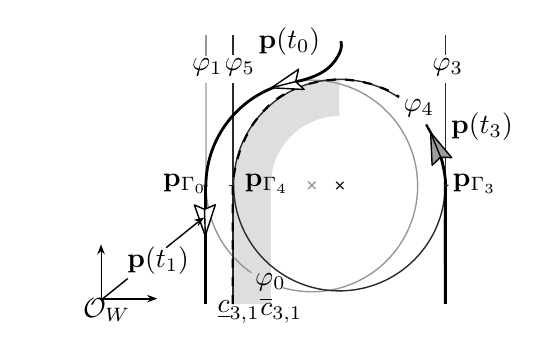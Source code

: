 
\definecolor{c989898}{RGB}{152,152,152}
\definecolor{cDEDEDE}{RGB}{222,222,222}
\definecolor{c2B2B2B}{RGB}{43,43,43}
\definecolor{cFFFFFF}{RGB}{255,255,255}
\definecolor{c9B9B9B}{RGB}{155,155,155}


\def \globalscale {.770000}
\begin{tikzpicture}[y=0.80pt, x=0.80pt, yscale=-\globalscale, xscale=\globalscale, inner sep=0pt, outer sep=0pt]
\path[draw=c989898,line join=round,line width=0.512pt] (72.662,91.192) -- (70.02,91.189);



  \path[fill=cDEDEDE,line join=round,even odd rule,line width=0.160pt] (110.191,90.949) -- (88.283,90.949) .. controls (88.283,56.681) and (116.063,28.901) .. (150.331,28.901) -- (150.331,50.59) .. controls (128.152,50.729) and (110.212,68.742) .. (110.191,90.949) -- cycle;



  \path[fill=cDEDEDE,line join=round,even odd rule,line width=0.160pt] (87.756,160.86) -- (110.182,160.86) -- (110.182,90.721) -- (87.756,90.721) -- (87.756,160.86) -- cycle;



  \path[draw=c989898,line join=round,line width=0.512pt] (98.889,142.62) .. controls (82.754,131.416) and (72.19,112.751) .. (72.19,91.62) .. controls (72.19,57.351) and (99.97,29.571) .. (134.239,29.571) .. controls (168.507,29.571) and (196.287,57.351) .. (196.287,91.62) .. controls (196.287,125.888) and (168.507,153.668) .. (134.239,153.668) .. controls (128.359,153.668) and (122.67,152.85) .. (117.279,151.322);



  \path[cm={{1.0,0.0,0.0,1.0,(216.0,65.0)}}] (0.0,0.0) node[above right] () {$\mathbf{p}(t_3)$};



  \path[cm={{1.0,0.0,0.0,1.0,(101.0,153.0)}}] (0.0,0.0) node[above right] () {$\varphi_0$};



  \path[draw=c2B2B2B,line join=round,line width=0.512pt] (201.292,55.636) .. controls (208.312,65.691) and (212.429,77.922) .. (212.429,91.115) .. controls (212.429,125.383) and (184.649,153.163) .. (150.381,153.163) .. controls (116.113,153.163) and (88.333,125.383) .. (88.333,91.115) .. controls (88.333,56.846) and (116.113,29.067) .. (150.381,29.067) .. controls (163.301,29.067) and (175.298,33.015) .. (185.233,39.772);



  \path[draw=c2B2B2B,line join=round,line width=0.512pt] (87.965,3.038) -- (87.965,15.043);



  \path[draw=c2B2B2B,line join=round,line width=0.512pt] (87.965,31.31) -- (87.965,160.649);



  \path[draw=c2B2B2B,line join=round,line width=0.512pt] (212.515,3.057) -- (212.515,15.043);



  \path[draw=c2B2B2B,line join=round,line width=0.512pt] (212.515,31.293) -- (212.515,160.668);



  \path[draw=c2B2B2B,line join=round,line width=0.512pt] (152.788,93.46) -- (148.507,89.179);



  \path[draw=c2B2B2B,line join=round,line width=0.512pt] (148.51,93.457) -- (152.791,89.177);



  \path[fill=black,line join=round,line width=0.256pt] (87.192,150.248) -- (87.192,144.915) -- (88.472,144.915) -- (88.472,150.248) -- (87.192,150.248) -- cycle(87.192,139.582) -- (87.192,134.248) -- (88.472,134.248) -- (88.472,139.582) -- (87.192,139.582) -- cycle(87.192,128.915) -- (87.192,123.582) -- (88.472,123.582) -- (88.472,128.915) -- (87.192,128.915) -- cycle(87.192,118.248) -- (87.192,112.915) -- (88.472,112.915) -- (88.472,118.248) -- (87.192,118.248) -- cycle(87.192,107.582) -- (87.192,102.248) -- (88.472,102.248) -- (88.472,107.582) -- (87.192,107.582) -- cycle(87.192,96.915) -- (87.192,91.582) -- (88.472,91.582) -- (88.472,96.915) -- (87.192,96.915) -- cycle(87.711,86.208) -- (87.81,85.46) -- (88.51,81.539) -- (88.659,80.901) -- (89.913,81.157) -- (89.764,81.795) -- (89.075,85.653) -- (88.984,86.347) -- (87.711,86.208) -- cycle(89.956,75.692) -- (91.151,71.702) -- (91.58,70.57) -- (92.793,70.978) -- (92.365,72.11) -- (91.194,76.019) -- (89.956,75.692) -- cycle(93.535,65.557) -- (95.828,60.742) -- (97.007,61.242) -- (94.713,66.057) -- (93.535,65.557) -- cycle(98.562,56.099) -- (99.476,54.575) -- (101.664,51.689) -- (102.726,52.403) -- (100.538,55.288) -- (99.692,56.701) -- (98.562,56.099) -- cycle(105.113,47.537) -- (108.833,43.715) -- (109.806,44.547) -- (106.086,48.369) -- (105.113,47.537) -- cycle(113.09,40.367) -- (115.059,38.828) -- (117.598,37.378) -- (118.313,38.44) -- (115.774,39.89) -- (113.947,41.318) -- (113.09,40.367) -- cycle(122.315,34.696) -- (127.285,32.761) -- (127.837,33.916) -- (122.867,35.85) -- (122.315,34.696) -- cycle(132.424,31.054) -- (137.621,29.857) -- (137.998,31.081) -- (132.8,32.278) -- (132.424,31.054) -- cycle(142.968,29.026) -- (148.279,28.546) -- (148.48,29.81) -- (143.169,30.29) -- (142.968,29.026) -- cycle(153.715,28.555) -- (159.02,29.103) -- (158.968,30.382) -- (153.663,29.834) -- (153.715,28.555) -- cycle(164.344,30.029) -- (169.528,31.282) -- (169.312,32.544) -- (164.128,31.291) -- (164.344,30.029) -- cycle(174.623,33.108) -- (178.856,34.792) -- (179.609,35.226) -- (179.05,36.378) -- (178.297,35.944) -- (174.235,34.328) -- (174.623,33.108) -- cycle(184.231,37.887) -- (185.818,38.801) -- (185.102,39.862) -- (183.672,39.039) -- (184.231,37.887) -- cycle(87.192,160.915) -- (87.192,155.582) -- (88.472,155.582) -- (88.472,160.915) -- (87.192,160.915) -- cycle;



  \path[fill=black,line join=round,line width=0.256pt] (206.957,64.772) -- (208.839,69.762) -- (207.672,70.287) -- (205.79,65.296) -- (206.957,64.772) -- cycle(201.856,55.295) -- (204.401,59.982) -- (203.328,60.679) -- (200.783,55.992) -- (201.856,55.295) -- cycle;



  \path[draw=black,line join=round,line width=1.024pt] (209.514,73.363) .. controls (212.2,82.021) and (212.562,88.473) .. (212.562,88.473) -- (212.524,137.023);



  \path[cm={{1.0,0.0,0.0,1.0,(205.0,27.0)}}] (0.0,0.0) node[above right] () {$\varphi_3$};



  \path[cm={{1.0,0.0,0.0,1.0,(188.0,51.0)}}] (0.0,0.0) node[above right] () {$\varphi_4$};



  \path[draw=c989898,line join=round,line width=0.512pt] (136.326,93.339) -- (132.043,89.058);



  \path[draw=c989898,line join=round,line width=0.512pt] (132.046,93.336) -- (136.328,89.057);



  \path[draw=c989898,line join=round,line width=0.512pt] (72.153,2.863) -- (72.153,15.103);



  \path[draw=c989898,line join=round,line width=0.512pt] (72.153,31.316) -- (72.152,160.474);



  \path[draw=black,line join=round,line width=1.024pt] (72.05,91.773) .. controls (72.05,60.944) and (94.533,35.367) .. (123.996,30.543);



  \path[draw=black,line join=round,line width=1.024pt] (72.092,91.47) -- (72.146,92.053);



  \path[draw=black,line join=round,line width=1.024pt] (151.316,6.684) .. controls (152.17,10.524) and (150.826,13.139) .. (149.543,15.444) .. controls (145.299,23.072) and (137.825,28.113) .. (122.428,30.962);



  \path[draw=black,line join=round,line width=1.024pt] (72.084,160.94) -- (72.084,91.454);



  \path[cm={{1.0,0.0,0.0,1.0,(83.0,27.0)}}] (0.0,0.0) node[above right] () {$\varphi_5$};



  \path[draw=black,fill=cFFFFFF,line join=round,line width=0.512pt] (110.535,34.024) -- (129.746,35.022) -- (124.712,30.439) -- (126.424,23.179) -- (110.535,34.024) -- cycle;



  \path[draw=black,line join=round,line width=0.512pt] (110.959,33.907) -- (124.585,30.438);



  \path[draw=black,line join=round,line width=1.024pt] (212.533,160.847) -- (212.534,111.279);



  \path[draw=black,fill=c9B9B9B,line join=round,line width=0.512pt] (203.899,60.251) -- (204.79,79.468) -- (209.755,74.722) -- (216.25,75.0) -- (203.899,60.251) -- cycle;



  \path[draw=black,line join=round,line width=0.512pt] (204.2,61.067) -- (209.748,74.624);



  \path[draw=black,line join=round,line width=0.512pt] (10.694,128.483) -- (10.694,158.082);



  \path[draw=black,line join=round,line width=0.512pt] (40.091,157.843) -- (10.492,157.843);



  \path[cm={{1.0,0.0,0.0,1.0,(0.0,171.0)}}] (0.0,0.0) node[above right] () {$\mathcal{O}_W$};



  \path[draw=black,line join=round,line width=0.512pt] (11.628,157.698) -- (26.234,145.95);



  \path[draw=black,line join=round,line width=0.512pt] (48.782,127.815) -- (69.56,111.103);



  \path[cm={{1.0,0.0,0.0,1.0,(64.0,27.0)}}] (0.0,0.0) node[above right] () {$\varphi_1$};



  \path[cm={{1.0,0.0,0.0,1.0,(26.0,143.5)}}] (0.0,0.0) node[above right] () {$\mathbf{p}(t_1)$};



  \path[draw=black,fill=cFFFFFF,line join=round,line width=0.512pt] (71.701,120.916) -- (77.616,102.61) -- (71.3,105.311) -- (65.317,102.769) -- (71.701,120.916) -- cycle;



  \path[draw=black,line join=round,line width=0.512pt] (71.706,120.047) -- (71.272,105.405);



\path[draw=c2B2B2B,line join=round,line width=0.512pt] (214.322,91.261) -- (212.183,91.26);



\path[draw=c2B2B2B,line join=round,line width=0.512pt] (88.421,91.233) -- (85.782,91.233);



\path[cm={{1.0,0.0,0.0,1.0,(104.0,172.0)}}] (0.0,0.0) node[above right] () {$\overline{c}_{3,1}$};



\path[cm={{1.0,0.0,0.0,1.0,(79.0,172.0)}}] (0.0,0.0) node[above right] () {$\underline{c}_{3,1}$};



\path[cm={{1.0,0.0,0.0,1.0,(47.0,96.0)}}] (0.0,0.0) node[above right] () {$\mathbf{p}_{\Gamma_0}$};



\path[cm={{1.0,0.0,0.0,1.0,(95.0,96.0)}}] (0.0,0.0) node[above right] () {$\mathbf{p}_{\Gamma_4}$};



\path[cm={{1.0,0.0,0.0,1.0,(217.0,96.0)}}] (0.0,0.0) node[above right] () {$\mathbf{p}_{\Gamma_3}$};



\path[line join=round,line width=0.160pt] (140.165,61.283) -- (140.165,73.732);



\path[cm={{1.0,0.0,0.0,1.0,(103.0,15.0)}}] (0.0,0.0) node[above right] () {$\mathbf{p}(t_0)$};



\path[fill=black,line join=round,line width=0.160pt] (8.295,131.867) -- (10.667,129.776) -- (12.841,131.858) -- (10.56,125.84) -- (8.295,131.867) -- cycle;



\path[fill=black,line join=round,line width=0.160pt] (37.488,155.437) -- (39.58,157.808) -- (37.498,159.982) -- (43.516,157.701) -- (37.488,155.437) -- cycle;



\path[fill=black,line join=round,line width=0.160pt] (64.841,111.515) -- (67.89,112.353) -- (67.339,115.312) -- (71.124,110.106) -- (64.841,111.515) -- cycle;




\end{tikzpicture}


